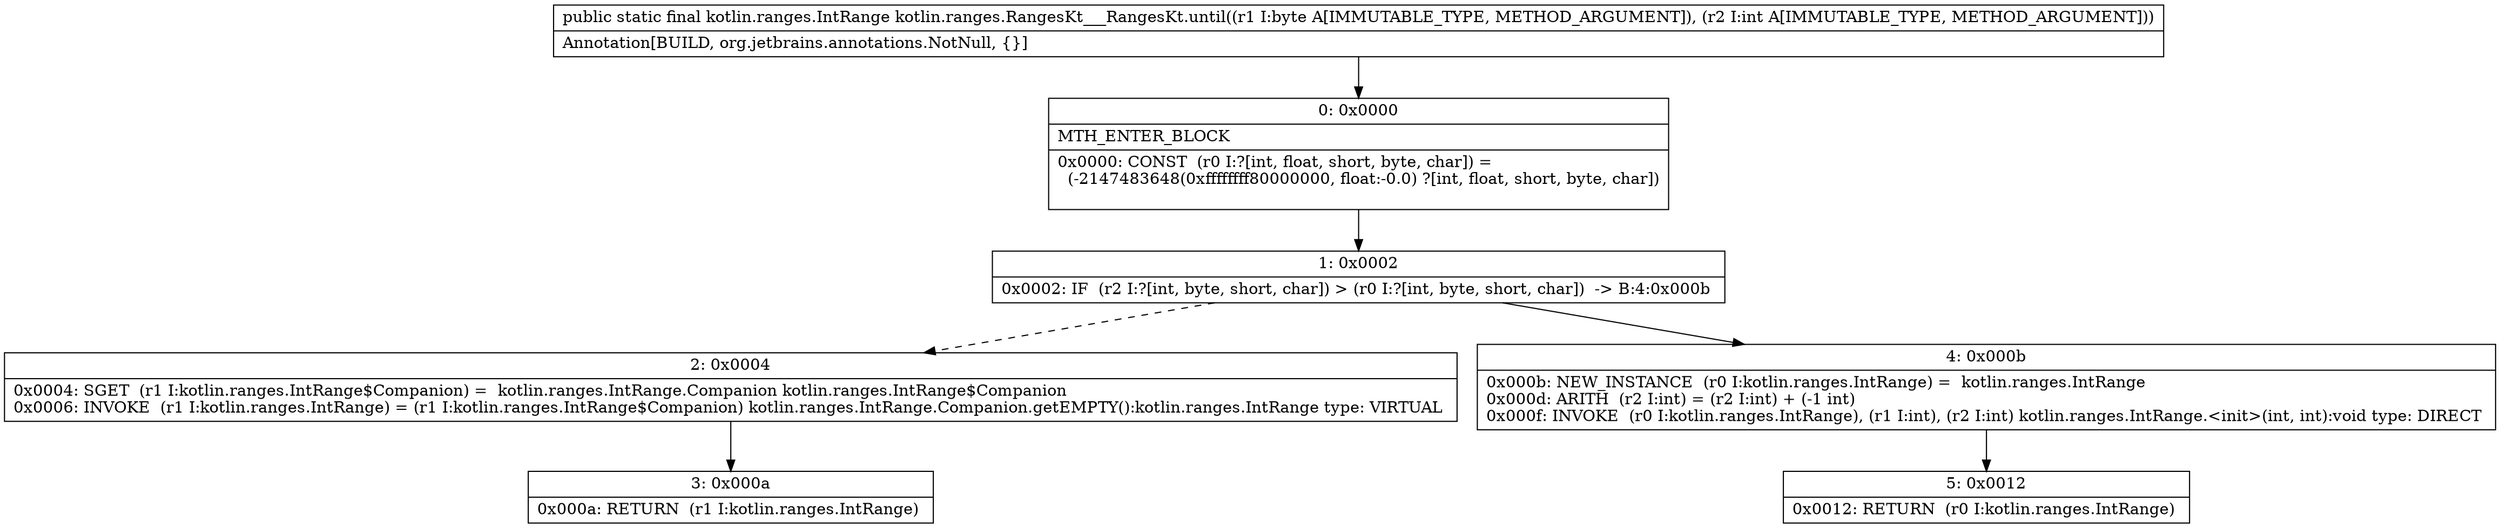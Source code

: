 digraph "CFG forkotlin.ranges.RangesKt___RangesKt.until(BI)Lkotlin\/ranges\/IntRange;" {
Node_0 [shape=record,label="{0\:\ 0x0000|MTH_ENTER_BLOCK\l|0x0000: CONST  (r0 I:?[int, float, short, byte, char]) = \l  (\-2147483648(0xffffffff80000000, float:\-0.0) ?[int, float, short, byte, char])\l \l}"];
Node_1 [shape=record,label="{1\:\ 0x0002|0x0002: IF  (r2 I:?[int, byte, short, char]) \> (r0 I:?[int, byte, short, char])  \-\> B:4:0x000b \l}"];
Node_2 [shape=record,label="{2\:\ 0x0004|0x0004: SGET  (r1 I:kotlin.ranges.IntRange$Companion) =  kotlin.ranges.IntRange.Companion kotlin.ranges.IntRange$Companion \l0x0006: INVOKE  (r1 I:kotlin.ranges.IntRange) = (r1 I:kotlin.ranges.IntRange$Companion) kotlin.ranges.IntRange.Companion.getEMPTY():kotlin.ranges.IntRange type: VIRTUAL \l}"];
Node_3 [shape=record,label="{3\:\ 0x000a|0x000a: RETURN  (r1 I:kotlin.ranges.IntRange) \l}"];
Node_4 [shape=record,label="{4\:\ 0x000b|0x000b: NEW_INSTANCE  (r0 I:kotlin.ranges.IntRange) =  kotlin.ranges.IntRange \l0x000d: ARITH  (r2 I:int) = (r2 I:int) + (\-1 int) \l0x000f: INVOKE  (r0 I:kotlin.ranges.IntRange), (r1 I:int), (r2 I:int) kotlin.ranges.IntRange.\<init\>(int, int):void type: DIRECT \l}"];
Node_5 [shape=record,label="{5\:\ 0x0012|0x0012: RETURN  (r0 I:kotlin.ranges.IntRange) \l}"];
MethodNode[shape=record,label="{public static final kotlin.ranges.IntRange kotlin.ranges.RangesKt___RangesKt.until((r1 I:byte A[IMMUTABLE_TYPE, METHOD_ARGUMENT]), (r2 I:int A[IMMUTABLE_TYPE, METHOD_ARGUMENT]))  | Annotation[BUILD, org.jetbrains.annotations.NotNull, \{\}]\l}"];
MethodNode -> Node_0;
Node_0 -> Node_1;
Node_1 -> Node_2[style=dashed];
Node_1 -> Node_4;
Node_2 -> Node_3;
Node_4 -> Node_5;
}


